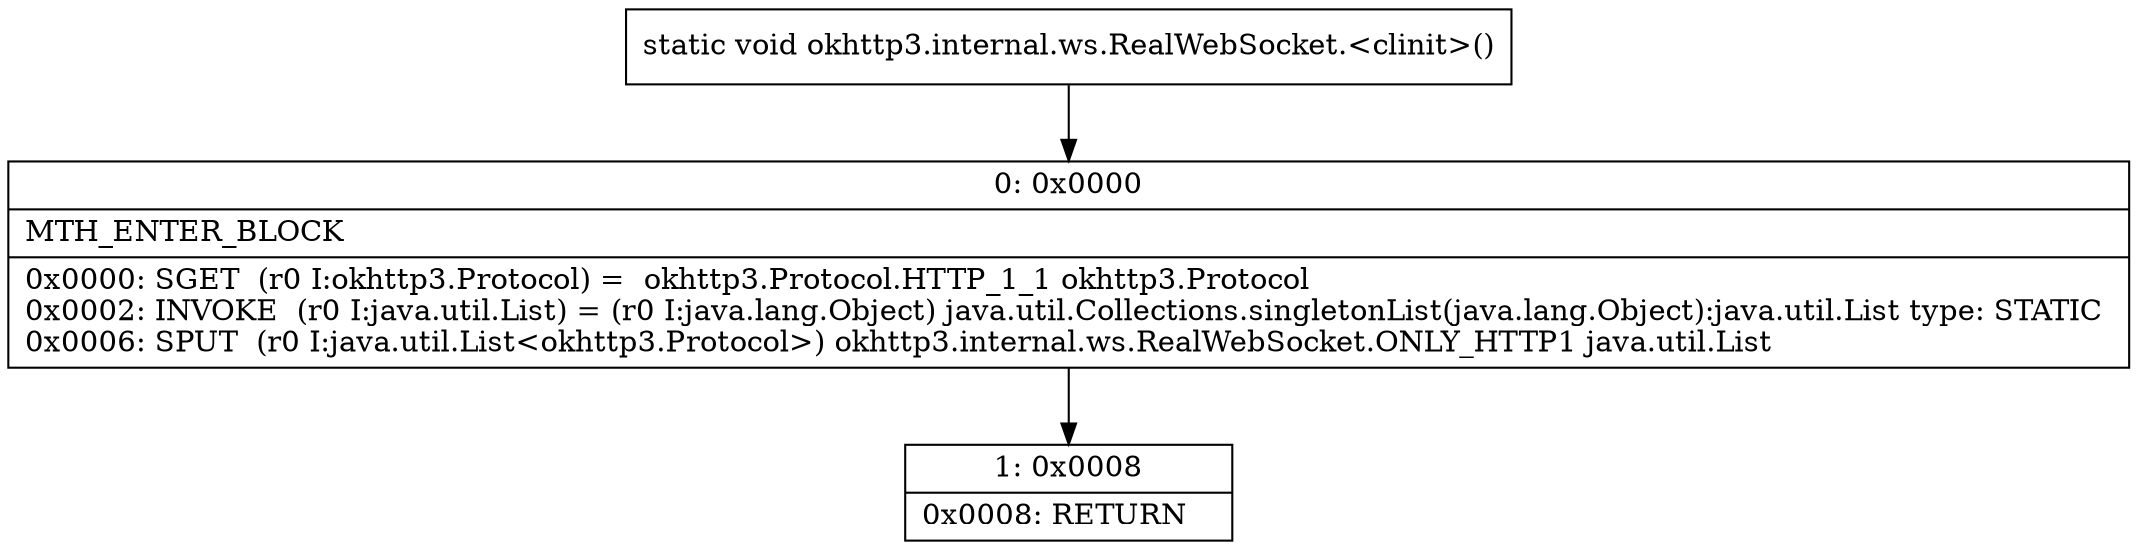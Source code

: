 digraph "CFG forokhttp3.internal.ws.RealWebSocket.\<clinit\>()V" {
Node_0 [shape=record,label="{0\:\ 0x0000|MTH_ENTER_BLOCK\l|0x0000: SGET  (r0 I:okhttp3.Protocol) =  okhttp3.Protocol.HTTP_1_1 okhttp3.Protocol \l0x0002: INVOKE  (r0 I:java.util.List) = (r0 I:java.lang.Object) java.util.Collections.singletonList(java.lang.Object):java.util.List type: STATIC \l0x0006: SPUT  (r0 I:java.util.List\<okhttp3.Protocol\>) okhttp3.internal.ws.RealWebSocket.ONLY_HTTP1 java.util.List \l}"];
Node_1 [shape=record,label="{1\:\ 0x0008|0x0008: RETURN   \l}"];
MethodNode[shape=record,label="{static void okhttp3.internal.ws.RealWebSocket.\<clinit\>() }"];
MethodNode -> Node_0;
Node_0 -> Node_1;
}

